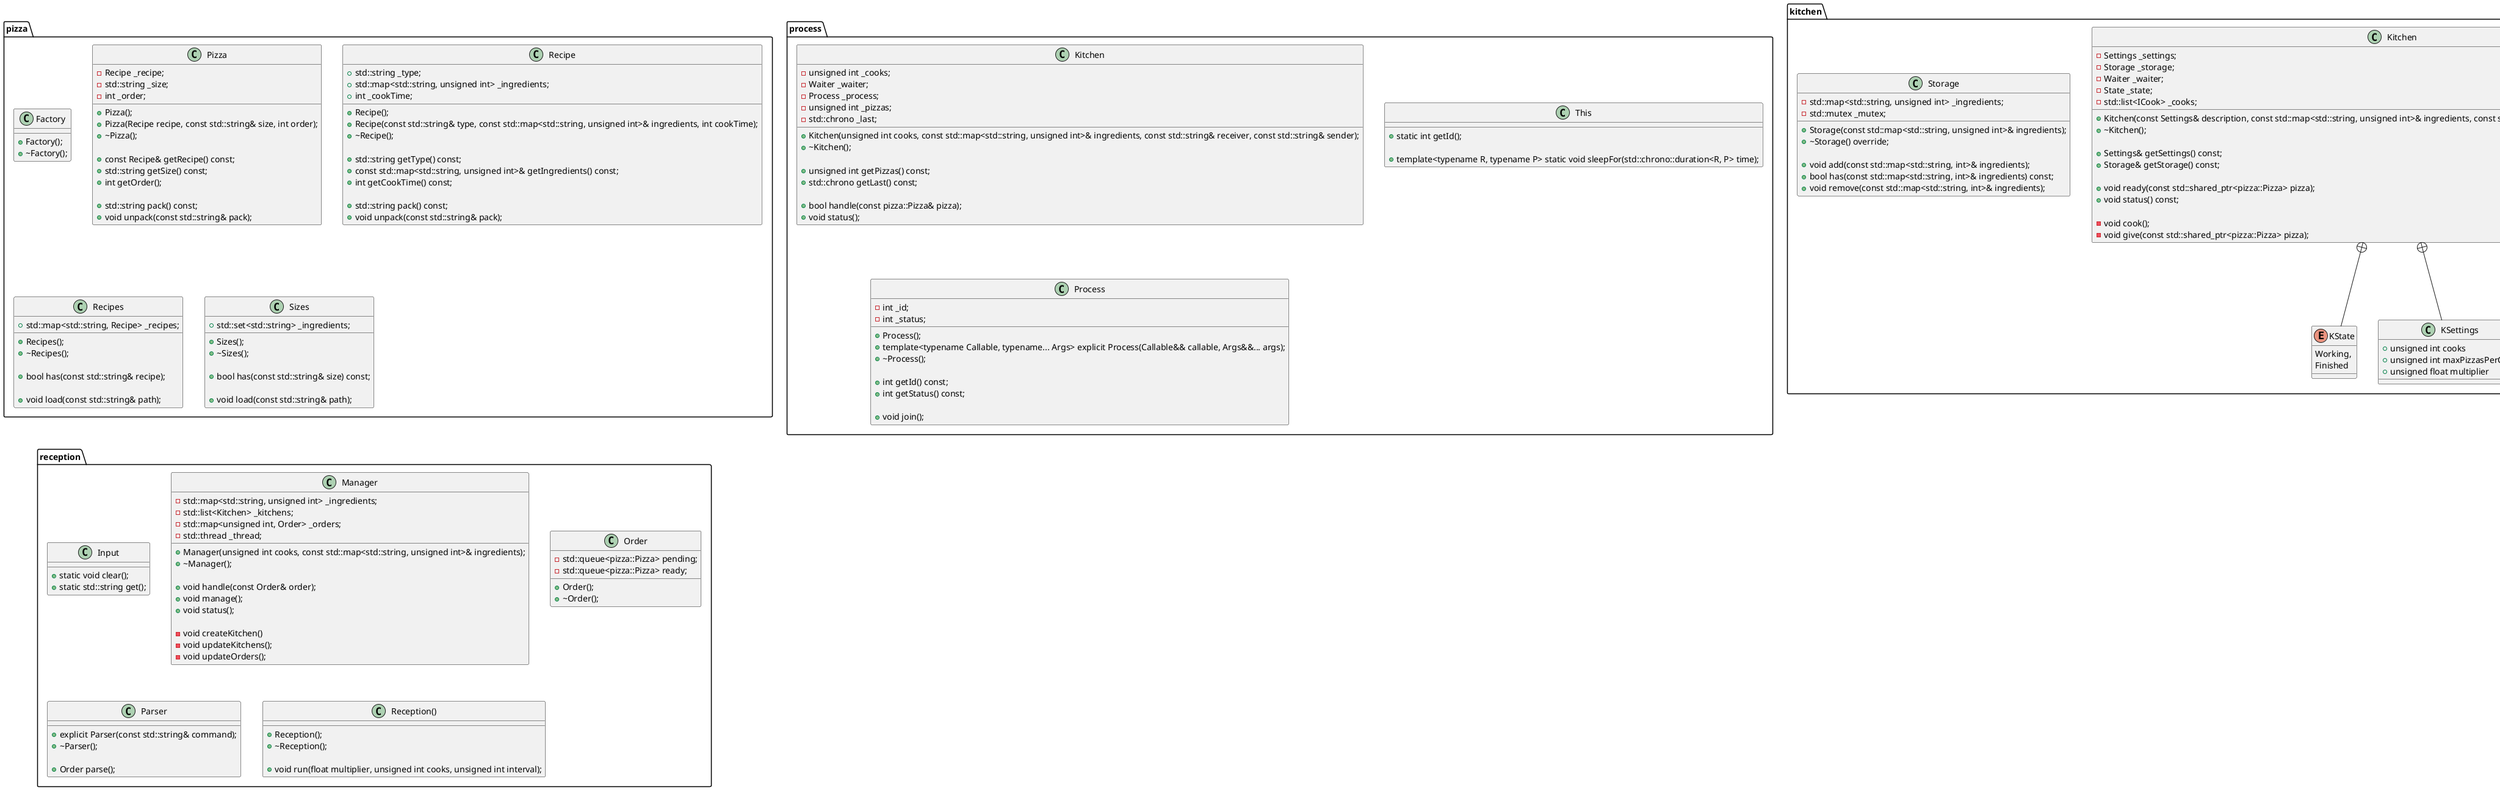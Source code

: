 @startuml

namespace kitchen {

enum CState {
    Working,
    Finished
}
Cook +-- CState

class Cook {
    - Kitchen &_kitchen;
    - State _state;
    - std::thread _thread;
    - std::list<std::shared_ptr<pizza::Pizza>> _pizzas;

    + Cook(Kitchen& kitchen);
    + ~Cook() override;

    + std::list<std::shared_ptr<pizza::Pizza>>& getPizzas() const;
    + State getState() const;
    + void setState(State state);

    + bool handle(const std::shared_ptr<pizza::Pizza> pizza);
    + void status() const;

    - void cook() override;
}

enum KState {
    Working,
    Finished
}
Kitchen +-- KState

class KSettings {
    + unsigned int cooks
    + unsigned int maxPizzasPerCook
    + unsigned float multiplier
}
Kitchen +-- KSettings

class Kitchen {
    - Settings _settings;
    - Storage _storage;
    - Waiter _waiter;
    - State _state;
    - std::list<ICook> _cooks;

    + Kitchen(const Settings& description, const std::map<std::string, unsigned int>& ingredients, const std::string& receiver, const std::string& sender);
    + ~Kitchen();

    + Settings& getSettings() const;
    + Storage& getStorage() const;

    + void ready(const std::shared_ptr<pizza::Pizza> pizza);
    + void status() const;

    - void cook();
    - void give(const std::shared_ptr<pizza::Pizza> pizza);
}

class Storage {
    - std::map<std::string, unsigned int> _ingredients;
    - std::mutex _mutex;

    + Storage(const std::map<std::string, unsigned int>& ingredients);
    + ~Storage() override;

    + void add(const std::map<std::string, int>& ingredients);
    + bool has(const std::map<std::string, int>& ingredients) const;
    + void remove(const std::map<std::string, int>& ingredients);
}

}

namespace mq {

class POSIX {
    - std::string _name;
    - int _flags;
    - attr atrr;
    - int _fd;

    + POSIX();
    + POSIX(std::string name, int flags);
    + POSIX(std::string name, int flags, int mode, const attr& attr);
    + ~POSIX();

    + std::string getName();
    + attr getAttr();

    + void close();
    + std::string receive(unsigned int *priority);
    + void send(const std::string& message, unsigned int priority);
}

class Waiter {
    - POSIX _receiver;
    - POSIX _sender;

    + Waiter();
    + Waiter(const std::string& receiver, const std::string& sender);
    + Waiter(const std::string& receiver, const std::string& sender, int flags);
    + ~Waiter();

    + void close();
    + std::vector<std::string> receive(unsigned int *priority);
    + void send(const std::vector<std::string>& message, unsigned int priority);
}

}

namespace pizza {

class Factory {
    + Factory();
    + ~Factory();
}

class Pizza {
    - Recipe _recipe;
    - std::string _size;
    - int _order;

    + Pizza();
    + Pizza(Recipe recipe, const std::string& size, int order);
    + ~Pizza();

    + const Recipe& getRecipe() const;
    + std::string getSize() const;
    + int getOrder();

    + std::string pack() const;
    + void unpack(const std::string& pack);
}

class Recipe {
    + std::string _type;
    + std::map<std::string, unsigned int> _ingredients;
    + int _cookTime;

    + Recipe();
    + Recipe(const std::string& type, const std::map<std::string, unsigned int>& ingredients, int cookTime);
    + ~Recipe();

    + std::string getType() const;
    + const std::map<std::string, unsigned int>& getIngredients() const;
    + int getCookTime() const;

    + std::string pack() const;
    + void unpack(const std::string& pack);
}

class Recipes {
    + std::map<std::string, Recipe> _recipes;

    + Recipes();
    + ~Recipes();

    + bool has(const std::string& recipe);

    + void load(const std::string& path);
}

class Sizes {
    + std::set<std::string> _ingredients;

    + Sizes();
    + ~Sizes();

    + bool has(const std::string& size) const;

    + void load(const std::string& path);
}

}

namespace process {

class Kitchen {
    - unsigned int _cooks;
    - Waiter _waiter;
    - Process _process;
    - unsigned int _pizzas;
    - std::chrono _last;

    + Kitchen(unsigned int cooks, const std::map<std::string, unsigned int>& ingredients, const std::string& receiver, const std::string& sender);
    + ~Kitchen();

    + unsigned int getPizzas() const;
    + std::chrono getLast() const;

    + bool handle(const pizza::Pizza& pizza);
    + void status();
}

class This {
    + static int getId();

    + template<typename R, typename P> static void sleepFor(std::chrono::duration<R, P> time);
}

class Process {
    - int _id;
    - int _status;

    + Process();
    + template<typename Callable, typename... Args> explicit Process(Callable&& callable, Args&&... args);
    + ~Process();

    + int getId() const;
    + int getStatus() const;

    + void join();
}

}

namespace reception {

class Input {
    + static void clear();
    + static std::string get();
}

class Manager {
    - std::map<std::string, unsigned int> _ingredients;
    - std::list<Kitchen> _kitchens;
    - std::map<unsigned int, Order> _orders;
    - std::thread _thread;

    + Manager(unsigned int cooks, const std::map<std::string, unsigned int>& ingredients);
    + ~Manager();

    + void handle(const Order& order);
    + void manage();
    + void status();

    - void createKitchen()
    - void updateKitchens();
    - void updateOrders();
}

class Order {
    - std::queue<pizza::Pizza> pending;
    - std::queue<pizza::Pizza> ready;

    + Order();
    + ~Order();
}

class Parser {
    + explicit Parser(const std::string& command);
    + ~Parser();

    + Order parse();
}

class Reception() {
    + Reception();
    + ~Reception();

    + void run(float multiplier, unsigned int cooks, unsigned int interval);
}

}

@enduml
